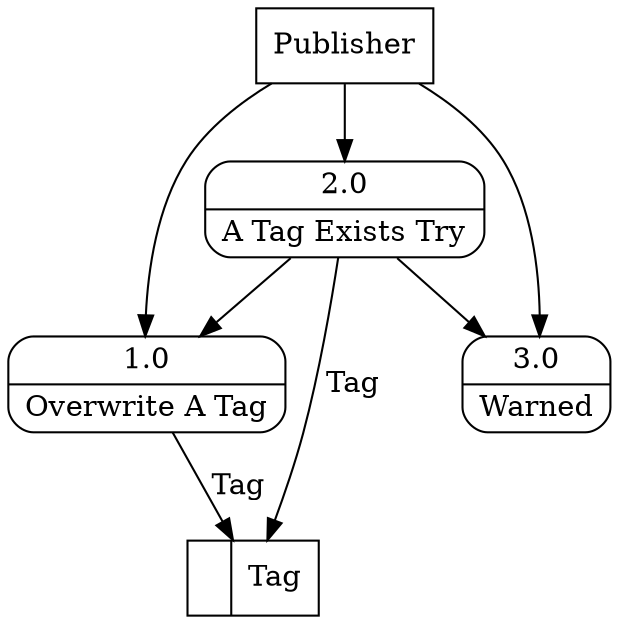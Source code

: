 digraph dfd2{ 
node[shape=record]
200 [label="<f0>  |<f1> Tag " ];
201 [label="Publisher" shape=box];
202 [label="{<f0> 1.0|<f1> Overwrite A Tag }" shape=Mrecord];
203 [label="{<f0> 2.0|<f1> A Tag Exists Try }" shape=Mrecord];
204 [label="{<f0> 3.0|<f1> Warned }" shape=Mrecord];
201 -> 202
201 -> 203
201 -> 204
202 -> 200 [label="Tag"]
203 -> 202
203 -> 204
203 -> 200 [label="Tag"]
}